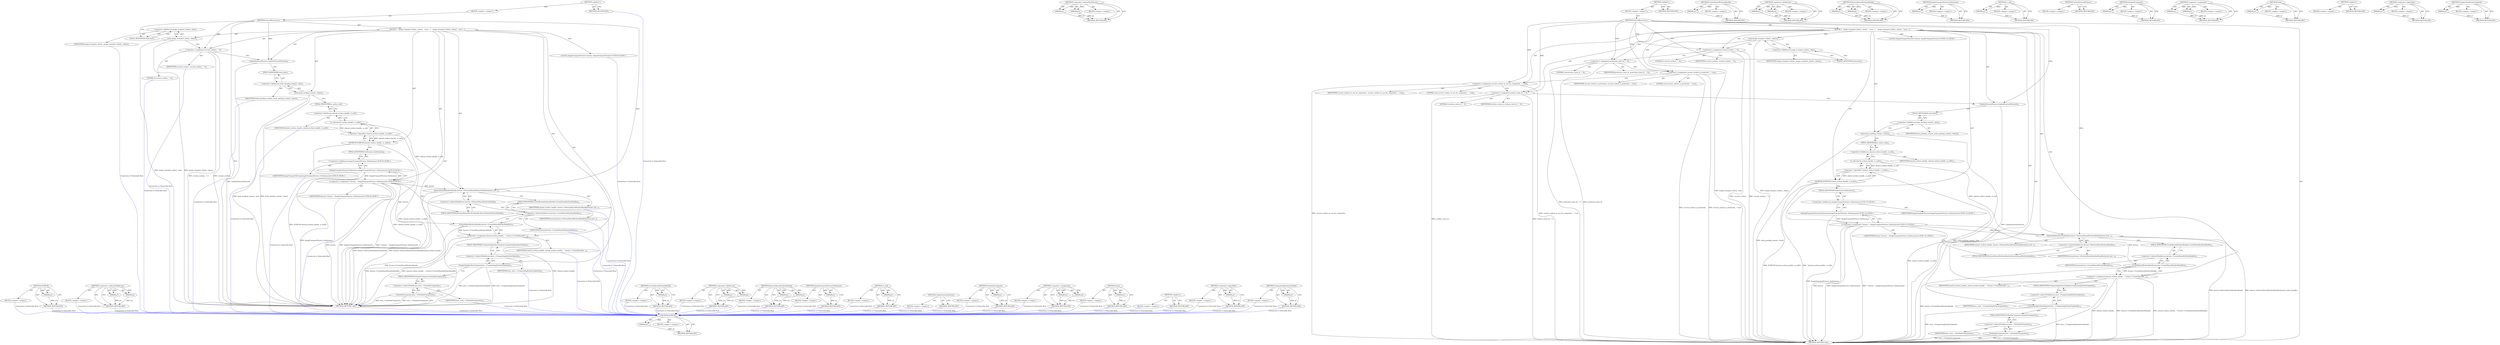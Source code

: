 digraph "CompositingSurfaceUpdated" {
vulnerable_104 [label=<(METHOD,DCHECK)>];
vulnerable_105 [label=<(PARAM,p1)>];
vulnerable_106 [label=<(BLOCK,&lt;empty&gt;,&lt;empty&gt;)>];
vulnerable_107 [label=<(METHOD_RETURN,ANY)>];
vulnerable_125 [label=<(METHOD,&lt;operator&gt;.indirectFieldAccess)>];
vulnerable_126 [label=<(PARAM,p1)>];
vulnerable_127 [label=<(PARAM,p2)>];
vulnerable_128 [label=<(BLOCK,&lt;empty&gt;,&lt;empty&gt;)>];
vulnerable_129 [label=<(METHOD_RETURN,ANY)>];
vulnerable_6 [label=<(METHOD,&lt;global&gt;)<SUB>1</SUB>>];
vulnerable_7 [label=<(BLOCK,&lt;empty&gt;,&lt;empty&gt;)<SUB>1</SUB>>];
vulnerable_8 [label=<(METHOD,OnLostResources)<SUB>1</SUB>>];
vulnerable_9 [label=<(BLOCK,{
   image_transport_clients_.clear();
   curre...,{
   image_transport_clients_.clear();
   curre...)<SUB>1</SUB>>];
vulnerable_10 [label=<(clear,image_transport_clients_.clear())<SUB>2</SUB>>];
vulnerable_11 [label=<(&lt;operator&gt;.fieldAccess,image_transport_clients_.clear)<SUB>2</SUB>>];
vulnerable_12 [label=<(IDENTIFIER,image_transport_clients_,image_transport_clients_.clear())<SUB>2</SUB>>];
vulnerable_13 [label=<(FIELD_IDENTIFIER,clear,clear)<SUB>2</SUB>>];
vulnerable_14 [label=<(&lt;operator&gt;.assignment,current_surface_ = 0)<SUB>3</SUB>>];
vulnerable_15 [label=<(IDENTIFIER,current_surface_,current_surface_ = 0)<SUB>3</SUB>>];
vulnerable_16 [label=<(LITERAL,0,current_surface_ = 0)<SUB>3</SUB>>];
vulnerable_17 [label=<(&lt;operator&gt;.assignment,protection_state_id_ = 0)<SUB>4</SUB>>];
vulnerable_18 [label=<(IDENTIFIER,protection_state_id_,protection_state_id_ = 0)<SUB>4</SUB>>];
vulnerable_19 [label=<(LITERAL,0,protection_state_id_ = 0)<SUB>4</SUB>>];
vulnerable_20 [label=<(&lt;operator&gt;.assignment,current_surface_is_protected_ = true)<SUB>5</SUB>>];
vulnerable_21 [label=<(IDENTIFIER,current_surface_is_protected_,current_surface_is_protected_ = true)<SUB>5</SUB>>];
vulnerable_22 [label=<(LITERAL,true,current_surface_is_protected_ = true)<SUB>5</SUB>>];
vulnerable_23 [label=<(&lt;operator&gt;.assignment,current_surface_in_use_by_compositor_ = true)<SUB>6</SUB>>];
vulnerable_24 [label=<(IDENTIFIER,current_surface_in_use_by_compositor_,current_surface_in_use_by_compositor_ = true)<SUB>6</SUB>>];
vulnerable_25 [label=<(LITERAL,true,current_surface_in_use_by_compositor_ = true)<SUB>6</SUB>>];
vulnerable_26 [label=<(&lt;operator&gt;.assignment,surface_route_id_ = 0)<SUB>7</SUB>>];
vulnerable_27 [label=<(IDENTIFIER,surface_route_id_,surface_route_id_ = 0)<SUB>7</SUB>>];
vulnerable_28 [label=<(LITERAL,0,surface_route_id_ = 0)<SUB>7</SUB>>];
vulnerable_29 [label=<(UpdateExternalTexture,UpdateExternalTexture())<SUB>8</SUB>>];
vulnerable_30 [label=<(clear,locks_pending_commit_.clear())<SUB>9</SUB>>];
vulnerable_31 [label=<(&lt;operator&gt;.fieldAccess,locks_pending_commit_.clear)<SUB>9</SUB>>];
vulnerable_32 [label=<(IDENTIFIER,locks_pending_commit_,locks_pending_commit_.clear())<SUB>9</SUB>>];
vulnerable_33 [label=<(FIELD_IDENTIFIER,clear,clear)<SUB>9</SUB>>];
vulnerable_34 [label=<(DCHECK,DCHECK(!shared_surface_handle_.is_null()))<SUB>11</SUB>>];
vulnerable_35 [label=<(&lt;operator&gt;.logicalNot,!shared_surface_handle_.is_null())<SUB>11</SUB>>];
vulnerable_36 [label=<(is_null,shared_surface_handle_.is_null())<SUB>11</SUB>>];
vulnerable_37 [label=<(&lt;operator&gt;.fieldAccess,shared_surface_handle_.is_null)<SUB>11</SUB>>];
vulnerable_38 [label=<(IDENTIFIER,shared_surface_handle_,shared_surface_handle_.is_null())<SUB>11</SUB>>];
vulnerable_39 [label=<(FIELD_IDENTIFIER,is_null,is_null)<SUB>11</SUB>>];
vulnerable_40 [label="<(LOCAL,ImageTransportFactory* factory: ImageTransportFactory*)<SUB>12</SUB>>"];
vulnerable_41 [label="<(&lt;operator&gt;.assignment,* factory = ImageTransportFactory::GetInstance())<SUB>12</SUB>>"];
vulnerable_42 [label="<(IDENTIFIER,factory,* factory = ImageTransportFactory::GetInstance())<SUB>12</SUB>>"];
vulnerable_43 [label="<(ImageTransportFactory.GetInstance,ImageTransportFactory::GetInstance())<SUB>12</SUB>>"];
vulnerable_44 [label="<(&lt;operator&gt;.fieldAccess,ImageTransportFactory::GetInstance)<SUB>12</SUB>>"];
vulnerable_45 [label="<(IDENTIFIER,ImageTransportFactory,ImageTransportFactory::GetInstance())<SUB>12</SUB>>"];
vulnerable_46 [label=<(FIELD_IDENTIFIER,GetInstance,GetInstance)<SUB>12</SUB>>];
vulnerable_47 [label=<(DestroySharedSurfaceHandle,factory-&gt;DestroySharedSurfaceHandle(shared_surf...)<SUB>13</SUB>>];
vulnerable_48 [label=<(&lt;operator&gt;.indirectFieldAccess,factory-&gt;DestroySharedSurfaceHandle)<SUB>13</SUB>>];
vulnerable_49 [label=<(IDENTIFIER,factory,factory-&gt;DestroySharedSurfaceHandle(shared_surf...)<SUB>13</SUB>>];
vulnerable_50 [label=<(FIELD_IDENTIFIER,DestroySharedSurfaceHandle,DestroySharedSurfaceHandle)<SUB>13</SUB>>];
vulnerable_51 [label=<(IDENTIFIER,shared_surface_handle_,factory-&gt;DestroySharedSurfaceHandle(shared_surf...)<SUB>13</SUB>>];
vulnerable_52 [label=<(&lt;operator&gt;.assignment,shared_surface_handle_ = factory-&gt;CreateSharedS...)<SUB>14</SUB>>];
vulnerable_53 [label=<(IDENTIFIER,shared_surface_handle_,shared_surface_handle_ = factory-&gt;CreateSharedS...)<SUB>14</SUB>>];
vulnerable_54 [label=<(CreateSharedSurfaceHandle,factory-&gt;CreateSharedSurfaceHandle())<SUB>14</SUB>>];
vulnerable_55 [label=<(&lt;operator&gt;.indirectFieldAccess,factory-&gt;CreateSharedSurfaceHandle)<SUB>14</SUB>>];
vulnerable_56 [label=<(IDENTIFIER,factory,factory-&gt;CreateSharedSurfaceHandle())<SUB>14</SUB>>];
vulnerable_57 [label=<(FIELD_IDENTIFIER,CreateSharedSurfaceHandle,CreateSharedSurfaceHandle)<SUB>14</SUB>>];
vulnerable_58 [label=<(CompositingSurfaceUpdated,host_-&gt;CompositingSurfaceUpdated())<SUB>15</SUB>>];
vulnerable_59 [label=<(&lt;operator&gt;.indirectFieldAccess,host_-&gt;CompositingSurfaceUpdated)<SUB>15</SUB>>];
vulnerable_60 [label=<(IDENTIFIER,host_,host_-&gt;CompositingSurfaceUpdated())<SUB>15</SUB>>];
vulnerable_61 [label=<(FIELD_IDENTIFIER,CompositingSurfaceUpdated,CompositingSurfaceUpdated)<SUB>15</SUB>>];
vulnerable_62 [label=<(ScheduleComposite,host_-&gt;ScheduleComposite())<SUB>16</SUB>>];
vulnerable_63 [label=<(&lt;operator&gt;.indirectFieldAccess,host_-&gt;ScheduleComposite)<SUB>16</SUB>>];
vulnerable_64 [label=<(IDENTIFIER,host_,host_-&gt;ScheduleComposite())<SUB>16</SUB>>];
vulnerable_65 [label=<(FIELD_IDENTIFIER,ScheduleComposite,ScheduleComposite)<SUB>16</SUB>>];
vulnerable_66 [label=<(METHOD_RETURN,void)<SUB>1</SUB>>];
vulnerable_68 [label=<(METHOD_RETURN,ANY)<SUB>1</SUB>>];
vulnerable_130 [label=<(METHOD,CreateSharedSurfaceHandle)>];
vulnerable_131 [label=<(PARAM,p1)>];
vulnerable_132 [label=<(BLOCK,&lt;empty&gt;,&lt;empty&gt;)>];
vulnerable_133 [label=<(METHOD_RETURN,ANY)>];
vulnerable_91 [label=<(METHOD,&lt;operator&gt;.fieldAccess)>];
vulnerable_92 [label=<(PARAM,p1)>];
vulnerable_93 [label=<(PARAM,p2)>];
vulnerable_94 [label=<(BLOCK,&lt;empty&gt;,&lt;empty&gt;)>];
vulnerable_95 [label=<(METHOD_RETURN,ANY)>];
vulnerable_120 [label=<(METHOD,DestroySharedSurfaceHandle)>];
vulnerable_121 [label=<(PARAM,p1)>];
vulnerable_122 [label=<(PARAM,p2)>];
vulnerable_123 [label=<(BLOCK,&lt;empty&gt;,&lt;empty&gt;)>];
vulnerable_124 [label=<(METHOD_RETURN,ANY)>];
vulnerable_116 [label=<(METHOD,ImageTransportFactory.GetInstance)>];
vulnerable_117 [label=<(PARAM,p1)>];
vulnerable_118 [label=<(BLOCK,&lt;empty&gt;,&lt;empty&gt;)>];
vulnerable_119 [label=<(METHOD_RETURN,ANY)>];
vulnerable_112 [label=<(METHOD,is_null)>];
vulnerable_113 [label=<(PARAM,p1)>];
vulnerable_114 [label=<(BLOCK,&lt;empty&gt;,&lt;empty&gt;)>];
vulnerable_115 [label=<(METHOD_RETURN,ANY)>];
vulnerable_101 [label=<(METHOD,UpdateExternalTexture)>];
vulnerable_102 [label=<(BLOCK,&lt;empty&gt;,&lt;empty&gt;)>];
vulnerable_103 [label=<(METHOD_RETURN,ANY)>];
vulnerable_138 [label=<(METHOD,ScheduleComposite)>];
vulnerable_139 [label=<(PARAM,p1)>];
vulnerable_140 [label=<(BLOCK,&lt;empty&gt;,&lt;empty&gt;)>];
vulnerable_141 [label=<(METHOD_RETURN,ANY)>];
vulnerable_96 [label=<(METHOD,&lt;operator&gt;.assignment)>];
vulnerable_97 [label=<(PARAM,p1)>];
vulnerable_98 [label=<(PARAM,p2)>];
vulnerable_99 [label=<(BLOCK,&lt;empty&gt;,&lt;empty&gt;)>];
vulnerable_100 [label=<(METHOD_RETURN,ANY)>];
vulnerable_87 [label=<(METHOD,clear)>];
vulnerable_88 [label=<(PARAM,p1)>];
vulnerable_89 [label=<(BLOCK,&lt;empty&gt;,&lt;empty&gt;)>];
vulnerable_90 [label=<(METHOD_RETURN,ANY)>];
vulnerable_81 [label=<(METHOD,&lt;global&gt;)<SUB>1</SUB>>];
vulnerable_82 [label=<(BLOCK,&lt;empty&gt;,&lt;empty&gt;)>];
vulnerable_83 [label=<(METHOD_RETURN,ANY)>];
vulnerable_108 [label=<(METHOD,&lt;operator&gt;.logicalNot)>];
vulnerable_109 [label=<(PARAM,p1)>];
vulnerable_110 [label=<(BLOCK,&lt;empty&gt;,&lt;empty&gt;)>];
vulnerable_111 [label=<(METHOD_RETURN,ANY)>];
vulnerable_134 [label=<(METHOD,CompositingSurfaceUpdated)>];
vulnerable_135 [label=<(PARAM,p1)>];
vulnerable_136 [label=<(BLOCK,&lt;empty&gt;,&lt;empty&gt;)>];
vulnerable_137 [label=<(METHOD_RETURN,ANY)>];
fixed_90 [label=<(METHOD,DCHECK)>];
fixed_91 [label=<(PARAM,p1)>];
fixed_92 [label=<(BLOCK,&lt;empty&gt;,&lt;empty&gt;)>];
fixed_93 [label=<(METHOD_RETURN,ANY)>];
fixed_111 [label=<(METHOD,&lt;operator&gt;.indirectFieldAccess)>];
fixed_112 [label=<(PARAM,p1)>];
fixed_113 [label=<(PARAM,p2)>];
fixed_114 [label=<(BLOCK,&lt;empty&gt;,&lt;empty&gt;)>];
fixed_115 [label=<(METHOD_RETURN,ANY)>];
fixed_6 [label=<(METHOD,&lt;global&gt;)<SUB>1</SUB>>];
fixed_7 [label=<(BLOCK,&lt;empty&gt;,&lt;empty&gt;)<SUB>1</SUB>>];
fixed_8 [label=<(METHOD,OnLostResources)<SUB>1</SUB>>];
fixed_9 [label=<(BLOCK,{
   image_transport_clients_.clear();
   curre...,{
   image_transport_clients_.clear();
   curre...)<SUB>1</SUB>>];
fixed_10 [label=<(clear,image_transport_clients_.clear())<SUB>2</SUB>>];
fixed_11 [label=<(&lt;operator&gt;.fieldAccess,image_transport_clients_.clear)<SUB>2</SUB>>];
fixed_12 [label=<(IDENTIFIER,image_transport_clients_,image_transport_clients_.clear())<SUB>2</SUB>>];
fixed_13 [label=<(FIELD_IDENTIFIER,clear,clear)<SUB>2</SUB>>];
fixed_14 [label=<(&lt;operator&gt;.assignment,current_surface_ = 0)<SUB>3</SUB>>];
fixed_15 [label=<(IDENTIFIER,current_surface_,current_surface_ = 0)<SUB>3</SUB>>];
fixed_16 [label=<(LITERAL,0,current_surface_ = 0)<SUB>3</SUB>>];
fixed_17 [label=<(UpdateExternalTexture,UpdateExternalTexture())<SUB>4</SUB>>];
fixed_18 [label=<(clear,locks_pending_commit_.clear())<SUB>5</SUB>>];
fixed_19 [label=<(&lt;operator&gt;.fieldAccess,locks_pending_commit_.clear)<SUB>5</SUB>>];
fixed_20 [label=<(IDENTIFIER,locks_pending_commit_,locks_pending_commit_.clear())<SUB>5</SUB>>];
fixed_21 [label=<(FIELD_IDENTIFIER,clear,clear)<SUB>5</SUB>>];
fixed_22 [label=<(DCHECK,DCHECK(!shared_surface_handle_.is_null()))<SUB>7</SUB>>];
fixed_23 [label=<(&lt;operator&gt;.logicalNot,!shared_surface_handle_.is_null())<SUB>7</SUB>>];
fixed_24 [label=<(is_null,shared_surface_handle_.is_null())<SUB>7</SUB>>];
fixed_25 [label=<(&lt;operator&gt;.fieldAccess,shared_surface_handle_.is_null)<SUB>7</SUB>>];
fixed_26 [label=<(IDENTIFIER,shared_surface_handle_,shared_surface_handle_.is_null())<SUB>7</SUB>>];
fixed_27 [label=<(FIELD_IDENTIFIER,is_null,is_null)<SUB>7</SUB>>];
fixed_28 [label="<(LOCAL,ImageTransportFactory* factory: ImageTransportFactory*)<SUB>8</SUB>>"];
fixed_29 [label="<(&lt;operator&gt;.assignment,* factory = ImageTransportFactory::GetInstance())<SUB>8</SUB>>"];
fixed_30 [label="<(IDENTIFIER,factory,* factory = ImageTransportFactory::GetInstance())<SUB>8</SUB>>"];
fixed_31 [label="<(ImageTransportFactory.GetInstance,ImageTransportFactory::GetInstance())<SUB>8</SUB>>"];
fixed_32 [label="<(&lt;operator&gt;.fieldAccess,ImageTransportFactory::GetInstance)<SUB>8</SUB>>"];
fixed_33 [label="<(IDENTIFIER,ImageTransportFactory,ImageTransportFactory::GetInstance())<SUB>8</SUB>>"];
fixed_34 [label=<(FIELD_IDENTIFIER,GetInstance,GetInstance)<SUB>8</SUB>>];
fixed_35 [label=<(DestroySharedSurfaceHandle,factory-&gt;DestroySharedSurfaceHandle(shared_surf...)<SUB>9</SUB>>];
fixed_36 [label=<(&lt;operator&gt;.indirectFieldAccess,factory-&gt;DestroySharedSurfaceHandle)<SUB>9</SUB>>];
fixed_37 [label=<(IDENTIFIER,factory,factory-&gt;DestroySharedSurfaceHandle(shared_surf...)<SUB>9</SUB>>];
fixed_38 [label=<(FIELD_IDENTIFIER,DestroySharedSurfaceHandle,DestroySharedSurfaceHandle)<SUB>9</SUB>>];
fixed_39 [label=<(IDENTIFIER,shared_surface_handle_,factory-&gt;DestroySharedSurfaceHandle(shared_surf...)<SUB>9</SUB>>];
fixed_40 [label=<(&lt;operator&gt;.assignment,shared_surface_handle_ = factory-&gt;CreateSharedS...)<SUB>10</SUB>>];
fixed_41 [label=<(IDENTIFIER,shared_surface_handle_,shared_surface_handle_ = factory-&gt;CreateSharedS...)<SUB>10</SUB>>];
fixed_42 [label=<(CreateSharedSurfaceHandle,factory-&gt;CreateSharedSurfaceHandle())<SUB>10</SUB>>];
fixed_43 [label=<(&lt;operator&gt;.indirectFieldAccess,factory-&gt;CreateSharedSurfaceHandle)<SUB>10</SUB>>];
fixed_44 [label=<(IDENTIFIER,factory,factory-&gt;CreateSharedSurfaceHandle())<SUB>10</SUB>>];
fixed_45 [label=<(FIELD_IDENTIFIER,CreateSharedSurfaceHandle,CreateSharedSurfaceHandle)<SUB>10</SUB>>];
fixed_46 [label=<(CompositingSurfaceUpdated,host_-&gt;CompositingSurfaceUpdated())<SUB>11</SUB>>];
fixed_47 [label=<(&lt;operator&gt;.indirectFieldAccess,host_-&gt;CompositingSurfaceUpdated)<SUB>11</SUB>>];
fixed_48 [label=<(IDENTIFIER,host_,host_-&gt;CompositingSurfaceUpdated())<SUB>11</SUB>>];
fixed_49 [label=<(FIELD_IDENTIFIER,CompositingSurfaceUpdated,CompositingSurfaceUpdated)<SUB>11</SUB>>];
fixed_50 [label=<(ScheduleComposite,host_-&gt;ScheduleComposite())<SUB>12</SUB>>];
fixed_51 [label=<(&lt;operator&gt;.indirectFieldAccess,host_-&gt;ScheduleComposite)<SUB>12</SUB>>];
fixed_52 [label=<(IDENTIFIER,host_,host_-&gt;ScheduleComposite())<SUB>12</SUB>>];
fixed_53 [label=<(FIELD_IDENTIFIER,ScheduleComposite,ScheduleComposite)<SUB>12</SUB>>];
fixed_54 [label=<(METHOD_RETURN,void)<SUB>1</SUB>>];
fixed_56 [label=<(METHOD_RETURN,ANY)<SUB>1</SUB>>];
fixed_116 [label=<(METHOD,CreateSharedSurfaceHandle)>];
fixed_117 [label=<(PARAM,p1)>];
fixed_118 [label=<(BLOCK,&lt;empty&gt;,&lt;empty&gt;)>];
fixed_119 [label=<(METHOD_RETURN,ANY)>];
fixed_77 [label=<(METHOD,&lt;operator&gt;.fieldAccess)>];
fixed_78 [label=<(PARAM,p1)>];
fixed_79 [label=<(PARAM,p2)>];
fixed_80 [label=<(BLOCK,&lt;empty&gt;,&lt;empty&gt;)>];
fixed_81 [label=<(METHOD_RETURN,ANY)>];
fixed_106 [label=<(METHOD,DestroySharedSurfaceHandle)>];
fixed_107 [label=<(PARAM,p1)>];
fixed_108 [label=<(PARAM,p2)>];
fixed_109 [label=<(BLOCK,&lt;empty&gt;,&lt;empty&gt;)>];
fixed_110 [label=<(METHOD_RETURN,ANY)>];
fixed_102 [label=<(METHOD,ImageTransportFactory.GetInstance)>];
fixed_103 [label=<(PARAM,p1)>];
fixed_104 [label=<(BLOCK,&lt;empty&gt;,&lt;empty&gt;)>];
fixed_105 [label=<(METHOD_RETURN,ANY)>];
fixed_98 [label=<(METHOD,is_null)>];
fixed_99 [label=<(PARAM,p1)>];
fixed_100 [label=<(BLOCK,&lt;empty&gt;,&lt;empty&gt;)>];
fixed_101 [label=<(METHOD_RETURN,ANY)>];
fixed_87 [label=<(METHOD,UpdateExternalTexture)>];
fixed_88 [label=<(BLOCK,&lt;empty&gt;,&lt;empty&gt;)>];
fixed_89 [label=<(METHOD_RETURN,ANY)>];
fixed_124 [label=<(METHOD,ScheduleComposite)>];
fixed_125 [label=<(PARAM,p1)>];
fixed_126 [label=<(BLOCK,&lt;empty&gt;,&lt;empty&gt;)>];
fixed_127 [label=<(METHOD_RETURN,ANY)>];
fixed_82 [label=<(METHOD,&lt;operator&gt;.assignment)>];
fixed_83 [label=<(PARAM,p1)>];
fixed_84 [label=<(PARAM,p2)>];
fixed_85 [label=<(BLOCK,&lt;empty&gt;,&lt;empty&gt;)>];
fixed_86 [label=<(METHOD_RETURN,ANY)>];
fixed_73 [label=<(METHOD,clear)>];
fixed_74 [label=<(PARAM,p1)>];
fixed_75 [label=<(BLOCK,&lt;empty&gt;,&lt;empty&gt;)>];
fixed_76 [label=<(METHOD_RETURN,ANY)>];
fixed_67 [label=<(METHOD,&lt;global&gt;)<SUB>1</SUB>>];
fixed_68 [label=<(BLOCK,&lt;empty&gt;,&lt;empty&gt;)>];
fixed_69 [label=<(METHOD_RETURN,ANY)>];
fixed_94 [label=<(METHOD,&lt;operator&gt;.logicalNot)>];
fixed_95 [label=<(PARAM,p1)>];
fixed_96 [label=<(BLOCK,&lt;empty&gt;,&lt;empty&gt;)>];
fixed_97 [label=<(METHOD_RETURN,ANY)>];
fixed_120 [label=<(METHOD,CompositingSurfaceUpdated)>];
fixed_121 [label=<(PARAM,p1)>];
fixed_122 [label=<(BLOCK,&lt;empty&gt;,&lt;empty&gt;)>];
fixed_123 [label=<(METHOD_RETURN,ANY)>];
vulnerable_104 -> vulnerable_105  [key=0, label="AST: "];
vulnerable_104 -> vulnerable_105  [key=1, label="DDG: "];
vulnerable_104 -> vulnerable_106  [key=0, label="AST: "];
vulnerable_104 -> vulnerable_107  [key=0, label="AST: "];
vulnerable_104 -> vulnerable_107  [key=1, label="CFG: "];
vulnerable_105 -> vulnerable_107  [key=0, label="DDG: p1"];
vulnerable_125 -> vulnerable_126  [key=0, label="AST: "];
vulnerable_125 -> vulnerable_126  [key=1, label="DDG: "];
vulnerable_125 -> vulnerable_128  [key=0, label="AST: "];
vulnerable_125 -> vulnerable_127  [key=0, label="AST: "];
vulnerable_125 -> vulnerable_127  [key=1, label="DDG: "];
vulnerable_125 -> vulnerable_129  [key=0, label="AST: "];
vulnerable_125 -> vulnerable_129  [key=1, label="CFG: "];
vulnerable_126 -> vulnerable_129  [key=0, label="DDG: p1"];
vulnerable_127 -> vulnerable_129  [key=0, label="DDG: p2"];
vulnerable_6 -> vulnerable_7  [key=0, label="AST: "];
vulnerable_6 -> vulnerable_68  [key=0, label="AST: "];
vulnerable_6 -> vulnerable_68  [key=1, label="CFG: "];
vulnerable_7 -> vulnerable_8  [key=0, label="AST: "];
vulnerable_8 -> vulnerable_9  [key=0, label="AST: "];
vulnerable_8 -> vulnerable_66  [key=0, label="AST: "];
vulnerable_8 -> vulnerable_13  [key=0, label="CFG: "];
vulnerable_8 -> vulnerable_14  [key=0, label="DDG: "];
vulnerable_8 -> vulnerable_17  [key=0, label="DDG: "];
vulnerable_8 -> vulnerable_20  [key=0, label="DDG: "];
vulnerable_8 -> vulnerable_23  [key=0, label="DDG: "];
vulnerable_8 -> vulnerable_26  [key=0, label="DDG: "];
vulnerable_8 -> vulnerable_29  [key=0, label="DDG: "];
vulnerable_8 -> vulnerable_47  [key=0, label="DDG: "];
vulnerable_9 -> vulnerable_10  [key=0, label="AST: "];
vulnerable_9 -> vulnerable_14  [key=0, label="AST: "];
vulnerable_9 -> vulnerable_17  [key=0, label="AST: "];
vulnerable_9 -> vulnerable_20  [key=0, label="AST: "];
vulnerable_9 -> vulnerable_23  [key=0, label="AST: "];
vulnerable_9 -> vulnerable_26  [key=0, label="AST: "];
vulnerable_9 -> vulnerable_29  [key=0, label="AST: "];
vulnerable_9 -> vulnerable_30  [key=0, label="AST: "];
vulnerable_9 -> vulnerable_34  [key=0, label="AST: "];
vulnerable_9 -> vulnerable_40  [key=0, label="AST: "];
vulnerable_9 -> vulnerable_41  [key=0, label="AST: "];
vulnerable_9 -> vulnerable_47  [key=0, label="AST: "];
vulnerable_9 -> vulnerable_52  [key=0, label="AST: "];
vulnerable_9 -> vulnerable_58  [key=0, label="AST: "];
vulnerable_9 -> vulnerable_62  [key=0, label="AST: "];
vulnerable_10 -> vulnerable_11  [key=0, label="AST: "];
vulnerable_10 -> vulnerable_14  [key=0, label="CFG: "];
vulnerable_10 -> vulnerable_66  [key=0, label="DDG: image_transport_clients_.clear"];
vulnerable_10 -> vulnerable_66  [key=1, label="DDG: image_transport_clients_.clear()"];
vulnerable_11 -> vulnerable_12  [key=0, label="AST: "];
vulnerable_11 -> vulnerable_13  [key=0, label="AST: "];
vulnerable_11 -> vulnerable_10  [key=0, label="CFG: "];
vulnerable_13 -> vulnerable_11  [key=0, label="CFG: "];
vulnerable_14 -> vulnerable_15  [key=0, label="AST: "];
vulnerable_14 -> vulnerable_16  [key=0, label="AST: "];
vulnerable_14 -> vulnerable_17  [key=0, label="CFG: "];
vulnerable_14 -> vulnerable_66  [key=0, label="DDG: current_surface_ = 0"];
vulnerable_14 -> vulnerable_66  [key=1, label="DDG: current_surface_"];
vulnerable_17 -> vulnerable_18  [key=0, label="AST: "];
vulnerable_17 -> vulnerable_19  [key=0, label="AST: "];
vulnerable_17 -> vulnerable_20  [key=0, label="CFG: "];
vulnerable_17 -> vulnerable_66  [key=0, label="DDG: protection_state_id_ = 0"];
vulnerable_17 -> vulnerable_66  [key=1, label="DDG: protection_state_id_"];
vulnerable_20 -> vulnerable_21  [key=0, label="AST: "];
vulnerable_20 -> vulnerable_22  [key=0, label="AST: "];
vulnerable_20 -> vulnerable_23  [key=0, label="CFG: "];
vulnerable_20 -> vulnerable_66  [key=0, label="DDG: current_surface_is_protected_ = true"];
vulnerable_20 -> vulnerable_66  [key=1, label="DDG: current_surface_is_protected_"];
vulnerable_23 -> vulnerable_24  [key=0, label="AST: "];
vulnerable_23 -> vulnerable_25  [key=0, label="AST: "];
vulnerable_23 -> vulnerable_26  [key=0, label="CFG: "];
vulnerable_23 -> vulnerable_66  [key=0, label="DDG: current_surface_in_use_by_compositor_ = true"];
vulnerable_23 -> vulnerable_66  [key=1, label="DDG: current_surface_in_use_by_compositor_"];
vulnerable_26 -> vulnerable_27  [key=0, label="AST: "];
vulnerable_26 -> vulnerable_28  [key=0, label="AST: "];
vulnerable_26 -> vulnerable_29  [key=0, label="CFG: "];
vulnerable_26 -> vulnerable_66  [key=0, label="DDG: surface_route_id_ = 0"];
vulnerable_26 -> vulnerable_66  [key=1, label="DDG: surface_route_id_"];
vulnerable_29 -> vulnerable_33  [key=0, label="CFG: "];
vulnerable_29 -> vulnerable_66  [key=0, label="DDG: UpdateExternalTexture()"];
vulnerable_30 -> vulnerable_31  [key=0, label="AST: "];
vulnerable_30 -> vulnerable_39  [key=0, label="CFG: "];
vulnerable_30 -> vulnerable_66  [key=0, label="DDG: locks_pending_commit_.clear"];
vulnerable_30 -> vulnerable_66  [key=1, label="DDG: locks_pending_commit_.clear()"];
vulnerable_31 -> vulnerable_32  [key=0, label="AST: "];
vulnerable_31 -> vulnerable_33  [key=0, label="AST: "];
vulnerable_31 -> vulnerable_30  [key=0, label="CFG: "];
vulnerable_33 -> vulnerable_31  [key=0, label="CFG: "];
vulnerable_34 -> vulnerable_35  [key=0, label="AST: "];
vulnerable_34 -> vulnerable_46  [key=0, label="CFG: "];
vulnerable_34 -> vulnerable_66  [key=0, label="DDG: !shared_surface_handle_.is_null()"];
vulnerable_34 -> vulnerable_66  [key=1, label="DDG: DCHECK(!shared_surface_handle_.is_null())"];
vulnerable_35 -> vulnerable_36  [key=0, label="AST: "];
vulnerable_35 -> vulnerable_34  [key=0, label="CFG: "];
vulnerable_35 -> vulnerable_34  [key=1, label="DDG: shared_surface_handle_.is_null()"];
vulnerable_35 -> vulnerable_66  [key=0, label="DDG: shared_surface_handle_.is_null()"];
vulnerable_36 -> vulnerable_37  [key=0, label="AST: "];
vulnerable_36 -> vulnerable_35  [key=0, label="CFG: "];
vulnerable_36 -> vulnerable_35  [key=1, label="DDG: shared_surface_handle_.is_null"];
vulnerable_36 -> vulnerable_47  [key=0, label="DDG: shared_surface_handle_.is_null"];
vulnerable_37 -> vulnerable_38  [key=0, label="AST: "];
vulnerable_37 -> vulnerable_39  [key=0, label="AST: "];
vulnerable_37 -> vulnerable_36  [key=0, label="CFG: "];
vulnerable_39 -> vulnerable_37  [key=0, label="CFG: "];
vulnerable_41 -> vulnerable_42  [key=0, label="AST: "];
vulnerable_41 -> vulnerable_43  [key=0, label="AST: "];
vulnerable_41 -> vulnerable_50  [key=0, label="CFG: "];
vulnerable_41 -> vulnerable_66  [key=0, label="DDG: factory"];
vulnerable_41 -> vulnerable_66  [key=1, label="DDG: ImageTransportFactory::GetInstance()"];
vulnerable_41 -> vulnerable_66  [key=2, label="DDG: * factory = ImageTransportFactory::GetInstance()"];
vulnerable_41 -> vulnerable_47  [key=0, label="DDG: factory"];
vulnerable_41 -> vulnerable_54  [key=0, label="DDG: factory"];
vulnerable_43 -> vulnerable_44  [key=0, label="AST: "];
vulnerable_43 -> vulnerable_41  [key=0, label="CFG: "];
vulnerable_43 -> vulnerable_41  [key=1, label="DDG: ImageTransportFactory::GetInstance"];
vulnerable_43 -> vulnerable_66  [key=0, label="DDG: ImageTransportFactory::GetInstance"];
vulnerable_44 -> vulnerable_45  [key=0, label="AST: "];
vulnerable_44 -> vulnerable_46  [key=0, label="AST: "];
vulnerable_44 -> vulnerable_43  [key=0, label="CFG: "];
vulnerable_46 -> vulnerable_44  [key=0, label="CFG: "];
vulnerable_47 -> vulnerable_48  [key=0, label="AST: "];
vulnerable_47 -> vulnerable_51  [key=0, label="AST: "];
vulnerable_47 -> vulnerable_57  [key=0, label="CFG: "];
vulnerable_47 -> vulnerable_66  [key=0, label="DDG: factory-&gt;DestroySharedSurfaceHandle"];
vulnerable_47 -> vulnerable_66  [key=1, label="DDG: factory-&gt;DestroySharedSurfaceHandle(shared_surface_handle_)"];
vulnerable_48 -> vulnerable_49  [key=0, label="AST: "];
vulnerable_48 -> vulnerable_50  [key=0, label="AST: "];
vulnerable_48 -> vulnerable_47  [key=0, label="CFG: "];
vulnerable_50 -> vulnerable_48  [key=0, label="CFG: "];
vulnerable_52 -> vulnerable_53  [key=0, label="AST: "];
vulnerable_52 -> vulnerable_54  [key=0, label="AST: "];
vulnerable_52 -> vulnerable_61  [key=0, label="CFG: "];
vulnerable_52 -> vulnerable_66  [key=0, label="DDG: shared_surface_handle_"];
vulnerable_52 -> vulnerable_66  [key=1, label="DDG: factory-&gt;CreateSharedSurfaceHandle()"];
vulnerable_52 -> vulnerable_66  [key=2, label="DDG: shared_surface_handle_ = factory-&gt;CreateSharedSurfaceHandle()"];
vulnerable_54 -> vulnerable_55  [key=0, label="AST: "];
vulnerable_54 -> vulnerable_52  [key=0, label="CFG: "];
vulnerable_54 -> vulnerable_52  [key=1, label="DDG: factory-&gt;CreateSharedSurfaceHandle"];
vulnerable_54 -> vulnerable_66  [key=0, label="DDG: factory-&gt;CreateSharedSurfaceHandle"];
vulnerable_55 -> vulnerable_56  [key=0, label="AST: "];
vulnerable_55 -> vulnerable_57  [key=0, label="AST: "];
vulnerable_55 -> vulnerable_54  [key=0, label="CFG: "];
vulnerable_57 -> vulnerable_55  [key=0, label="CFG: "];
vulnerable_58 -> vulnerable_59  [key=0, label="AST: "];
vulnerable_58 -> vulnerable_65  [key=0, label="CFG: "];
vulnerable_58 -> vulnerable_66  [key=0, label="DDG: host_-&gt;CompositingSurfaceUpdated"];
vulnerable_58 -> vulnerable_66  [key=1, label="DDG: host_-&gt;CompositingSurfaceUpdated()"];
vulnerable_59 -> vulnerable_60  [key=0, label="AST: "];
vulnerable_59 -> vulnerable_61  [key=0, label="AST: "];
vulnerable_59 -> vulnerable_58  [key=0, label="CFG: "];
vulnerable_61 -> vulnerable_59  [key=0, label="CFG: "];
vulnerable_62 -> vulnerable_63  [key=0, label="AST: "];
vulnerable_62 -> vulnerable_66  [key=0, label="CFG: "];
vulnerable_62 -> vulnerable_66  [key=1, label="DDG: host_-&gt;ScheduleComposite"];
vulnerable_62 -> vulnerable_66  [key=2, label="DDG: host_-&gt;ScheduleComposite()"];
vulnerable_63 -> vulnerable_64  [key=0, label="AST: "];
vulnerable_63 -> vulnerable_65  [key=0, label="AST: "];
vulnerable_63 -> vulnerable_62  [key=0, label="CFG: "];
vulnerable_65 -> vulnerable_63  [key=0, label="CFG: "];
vulnerable_130 -> vulnerable_131  [key=0, label="AST: "];
vulnerable_130 -> vulnerable_131  [key=1, label="DDG: "];
vulnerable_130 -> vulnerable_132  [key=0, label="AST: "];
vulnerable_130 -> vulnerable_133  [key=0, label="AST: "];
vulnerable_130 -> vulnerable_133  [key=1, label="CFG: "];
vulnerable_131 -> vulnerable_133  [key=0, label="DDG: p1"];
vulnerable_91 -> vulnerable_92  [key=0, label="AST: "];
vulnerable_91 -> vulnerable_92  [key=1, label="DDG: "];
vulnerable_91 -> vulnerable_94  [key=0, label="AST: "];
vulnerable_91 -> vulnerable_93  [key=0, label="AST: "];
vulnerable_91 -> vulnerable_93  [key=1, label="DDG: "];
vulnerable_91 -> vulnerable_95  [key=0, label="AST: "];
vulnerable_91 -> vulnerable_95  [key=1, label="CFG: "];
vulnerable_92 -> vulnerable_95  [key=0, label="DDG: p1"];
vulnerable_93 -> vulnerable_95  [key=0, label="DDG: p2"];
vulnerable_120 -> vulnerable_121  [key=0, label="AST: "];
vulnerable_120 -> vulnerable_121  [key=1, label="DDG: "];
vulnerable_120 -> vulnerable_123  [key=0, label="AST: "];
vulnerable_120 -> vulnerable_122  [key=0, label="AST: "];
vulnerable_120 -> vulnerable_122  [key=1, label="DDG: "];
vulnerable_120 -> vulnerable_124  [key=0, label="AST: "];
vulnerable_120 -> vulnerable_124  [key=1, label="CFG: "];
vulnerable_121 -> vulnerable_124  [key=0, label="DDG: p1"];
vulnerable_122 -> vulnerable_124  [key=0, label="DDG: p2"];
vulnerable_116 -> vulnerable_117  [key=0, label="AST: "];
vulnerable_116 -> vulnerable_117  [key=1, label="DDG: "];
vulnerable_116 -> vulnerable_118  [key=0, label="AST: "];
vulnerable_116 -> vulnerable_119  [key=0, label="AST: "];
vulnerable_116 -> vulnerable_119  [key=1, label="CFG: "];
vulnerable_117 -> vulnerable_119  [key=0, label="DDG: p1"];
vulnerable_112 -> vulnerable_113  [key=0, label="AST: "];
vulnerable_112 -> vulnerable_113  [key=1, label="DDG: "];
vulnerable_112 -> vulnerable_114  [key=0, label="AST: "];
vulnerable_112 -> vulnerable_115  [key=0, label="AST: "];
vulnerable_112 -> vulnerable_115  [key=1, label="CFG: "];
vulnerable_113 -> vulnerable_115  [key=0, label="DDG: p1"];
vulnerable_101 -> vulnerable_102  [key=0, label="AST: "];
vulnerable_101 -> vulnerable_103  [key=0, label="AST: "];
vulnerable_101 -> vulnerable_103  [key=1, label="CFG: "];
vulnerable_138 -> vulnerable_139  [key=0, label="AST: "];
vulnerable_138 -> vulnerable_139  [key=1, label="DDG: "];
vulnerable_138 -> vulnerable_140  [key=0, label="AST: "];
vulnerable_138 -> vulnerable_141  [key=0, label="AST: "];
vulnerable_138 -> vulnerable_141  [key=1, label="CFG: "];
vulnerable_139 -> vulnerable_141  [key=0, label="DDG: p1"];
vulnerable_96 -> vulnerable_97  [key=0, label="AST: "];
vulnerable_96 -> vulnerable_97  [key=1, label="DDG: "];
vulnerable_96 -> vulnerable_99  [key=0, label="AST: "];
vulnerable_96 -> vulnerable_98  [key=0, label="AST: "];
vulnerable_96 -> vulnerable_98  [key=1, label="DDG: "];
vulnerable_96 -> vulnerable_100  [key=0, label="AST: "];
vulnerable_96 -> vulnerable_100  [key=1, label="CFG: "];
vulnerable_97 -> vulnerable_100  [key=0, label="DDG: p1"];
vulnerable_98 -> vulnerable_100  [key=0, label="DDG: p2"];
vulnerable_87 -> vulnerable_88  [key=0, label="AST: "];
vulnerable_87 -> vulnerable_88  [key=1, label="DDG: "];
vulnerable_87 -> vulnerable_89  [key=0, label="AST: "];
vulnerable_87 -> vulnerable_90  [key=0, label="AST: "];
vulnerable_87 -> vulnerable_90  [key=1, label="CFG: "];
vulnerable_88 -> vulnerable_90  [key=0, label="DDG: p1"];
vulnerable_81 -> vulnerable_82  [key=0, label="AST: "];
vulnerable_81 -> vulnerable_83  [key=0, label="AST: "];
vulnerable_81 -> vulnerable_83  [key=1, label="CFG: "];
vulnerable_108 -> vulnerable_109  [key=0, label="AST: "];
vulnerable_108 -> vulnerable_109  [key=1, label="DDG: "];
vulnerable_108 -> vulnerable_110  [key=0, label="AST: "];
vulnerable_108 -> vulnerable_111  [key=0, label="AST: "];
vulnerable_108 -> vulnerable_111  [key=1, label="CFG: "];
vulnerable_109 -> vulnerable_111  [key=0, label="DDG: p1"];
vulnerable_134 -> vulnerable_135  [key=0, label="AST: "];
vulnerable_134 -> vulnerable_135  [key=1, label="DDG: "];
vulnerable_134 -> vulnerable_136  [key=0, label="AST: "];
vulnerable_134 -> vulnerable_137  [key=0, label="AST: "];
vulnerable_134 -> vulnerable_137  [key=1, label="CFG: "];
vulnerable_135 -> vulnerable_137  [key=0, label="DDG: p1"];
fixed_90 -> fixed_91  [key=0, label="AST: "];
fixed_90 -> fixed_91  [key=1, label="DDG: "];
fixed_90 -> fixed_92  [key=0, label="AST: "];
fixed_90 -> fixed_93  [key=0, label="AST: "];
fixed_90 -> fixed_93  [key=1, label="CFG: "];
fixed_91 -> fixed_93  [key=0, label="DDG: p1"];
fixed_92 -> vulnerable_104  [color=blue, key=0, label="Connection to Vulnerable Root", penwidth="2.0", style=dashed];
fixed_93 -> vulnerable_104  [color=blue, key=0, label="Connection to Vulnerable Root", penwidth="2.0", style=dashed];
fixed_111 -> fixed_112  [key=0, label="AST: "];
fixed_111 -> fixed_112  [key=1, label="DDG: "];
fixed_111 -> fixed_114  [key=0, label="AST: "];
fixed_111 -> fixed_113  [key=0, label="AST: "];
fixed_111 -> fixed_113  [key=1, label="DDG: "];
fixed_111 -> fixed_115  [key=0, label="AST: "];
fixed_111 -> fixed_115  [key=1, label="CFG: "];
fixed_112 -> fixed_115  [key=0, label="DDG: p1"];
fixed_113 -> fixed_115  [key=0, label="DDG: p2"];
fixed_114 -> vulnerable_104  [color=blue, key=0, label="Connection to Vulnerable Root", penwidth="2.0", style=dashed];
fixed_115 -> vulnerable_104  [color=blue, key=0, label="Connection to Vulnerable Root", penwidth="2.0", style=dashed];
fixed_6 -> fixed_7  [key=0, label="AST: "];
fixed_6 -> fixed_56  [key=0, label="AST: "];
fixed_6 -> fixed_56  [key=1, label="CFG: "];
fixed_7 -> fixed_8  [key=0, label="AST: "];
fixed_8 -> fixed_9  [key=0, label="AST: "];
fixed_8 -> fixed_54  [key=0, label="AST: "];
fixed_8 -> fixed_13  [key=0, label="CFG: "];
fixed_8 -> fixed_14  [key=0, label="DDG: "];
fixed_8 -> fixed_17  [key=0, label="DDG: "];
fixed_8 -> fixed_35  [key=0, label="DDG: "];
fixed_9 -> fixed_10  [key=0, label="AST: "];
fixed_9 -> fixed_14  [key=0, label="AST: "];
fixed_9 -> fixed_17  [key=0, label="AST: "];
fixed_9 -> fixed_18  [key=0, label="AST: "];
fixed_9 -> fixed_22  [key=0, label="AST: "];
fixed_9 -> fixed_28  [key=0, label="AST: "];
fixed_9 -> fixed_29  [key=0, label="AST: "];
fixed_9 -> fixed_35  [key=0, label="AST: "];
fixed_9 -> fixed_40  [key=0, label="AST: "];
fixed_9 -> fixed_46  [key=0, label="AST: "];
fixed_9 -> fixed_50  [key=0, label="AST: "];
fixed_10 -> fixed_11  [key=0, label="AST: "];
fixed_10 -> fixed_14  [key=0, label="CFG: "];
fixed_10 -> fixed_54  [key=0, label="DDG: image_transport_clients_.clear"];
fixed_10 -> fixed_54  [key=1, label="DDG: image_transport_clients_.clear()"];
fixed_11 -> fixed_12  [key=0, label="AST: "];
fixed_11 -> fixed_13  [key=0, label="AST: "];
fixed_11 -> fixed_10  [key=0, label="CFG: "];
fixed_12 -> vulnerable_104  [color=blue, key=0, label="Connection to Vulnerable Root", penwidth="2.0", style=dashed];
fixed_13 -> fixed_11  [key=0, label="CFG: "];
fixed_14 -> fixed_15  [key=0, label="AST: "];
fixed_14 -> fixed_16  [key=0, label="AST: "];
fixed_14 -> fixed_17  [key=0, label="CFG: "];
fixed_14 -> fixed_54  [key=0, label="DDG: current_surface_ = 0"];
fixed_14 -> fixed_54  [key=1, label="DDG: current_surface_"];
fixed_15 -> vulnerable_104  [color=blue, key=0, label="Connection to Vulnerable Root", penwidth="2.0", style=dashed];
fixed_16 -> vulnerable_104  [color=blue, key=0, label="Connection to Vulnerable Root", penwidth="2.0", style=dashed];
fixed_17 -> fixed_21  [key=0, label="CFG: "];
fixed_17 -> fixed_54  [key=0, label="DDG: UpdateExternalTexture()"];
fixed_18 -> fixed_19  [key=0, label="AST: "];
fixed_18 -> fixed_27  [key=0, label="CFG: "];
fixed_18 -> fixed_54  [key=0, label="DDG: locks_pending_commit_.clear"];
fixed_18 -> fixed_54  [key=1, label="DDG: locks_pending_commit_.clear()"];
fixed_19 -> fixed_20  [key=0, label="AST: "];
fixed_19 -> fixed_21  [key=0, label="AST: "];
fixed_19 -> fixed_18  [key=0, label="CFG: "];
fixed_20 -> vulnerable_104  [color=blue, key=0, label="Connection to Vulnerable Root", penwidth="2.0", style=dashed];
fixed_21 -> fixed_19  [key=0, label="CFG: "];
fixed_22 -> fixed_23  [key=0, label="AST: "];
fixed_22 -> fixed_34  [key=0, label="CFG: "];
fixed_22 -> fixed_54  [key=0, label="DDG: !shared_surface_handle_.is_null()"];
fixed_22 -> fixed_54  [key=1, label="DDG: DCHECK(!shared_surface_handle_.is_null())"];
fixed_23 -> fixed_24  [key=0, label="AST: "];
fixed_23 -> fixed_22  [key=0, label="CFG: "];
fixed_23 -> fixed_22  [key=1, label="DDG: shared_surface_handle_.is_null()"];
fixed_23 -> fixed_54  [key=0, label="DDG: shared_surface_handle_.is_null()"];
fixed_24 -> fixed_25  [key=0, label="AST: "];
fixed_24 -> fixed_23  [key=0, label="CFG: "];
fixed_24 -> fixed_23  [key=1, label="DDG: shared_surface_handle_.is_null"];
fixed_24 -> fixed_35  [key=0, label="DDG: shared_surface_handle_.is_null"];
fixed_25 -> fixed_26  [key=0, label="AST: "];
fixed_25 -> fixed_27  [key=0, label="AST: "];
fixed_25 -> fixed_24  [key=0, label="CFG: "];
fixed_26 -> vulnerable_104  [color=blue, key=0, label="Connection to Vulnerable Root", penwidth="2.0", style=dashed];
fixed_27 -> fixed_25  [key=0, label="CFG: "];
fixed_28 -> vulnerable_104  [color=blue, key=0, label="Connection to Vulnerable Root", penwidth="2.0", style=dashed];
fixed_29 -> fixed_30  [key=0, label="AST: "];
fixed_29 -> fixed_31  [key=0, label="AST: "];
fixed_29 -> fixed_38  [key=0, label="CFG: "];
fixed_29 -> fixed_54  [key=0, label="DDG: factory"];
fixed_29 -> fixed_54  [key=1, label="DDG: ImageTransportFactory::GetInstance()"];
fixed_29 -> fixed_54  [key=2, label="DDG: * factory = ImageTransportFactory::GetInstance()"];
fixed_29 -> fixed_35  [key=0, label="DDG: factory"];
fixed_29 -> fixed_42  [key=0, label="DDG: factory"];
fixed_30 -> vulnerable_104  [color=blue, key=0, label="Connection to Vulnerable Root", penwidth="2.0", style=dashed];
fixed_31 -> fixed_32  [key=0, label="AST: "];
fixed_31 -> fixed_29  [key=0, label="CFG: "];
fixed_31 -> fixed_29  [key=1, label="DDG: ImageTransportFactory::GetInstance"];
fixed_31 -> fixed_54  [key=0, label="DDG: ImageTransportFactory::GetInstance"];
fixed_32 -> fixed_33  [key=0, label="AST: "];
fixed_32 -> fixed_34  [key=0, label="AST: "];
fixed_32 -> fixed_31  [key=0, label="CFG: "];
fixed_33 -> vulnerable_104  [color=blue, key=0, label="Connection to Vulnerable Root", penwidth="2.0", style=dashed];
fixed_34 -> fixed_32  [key=0, label="CFG: "];
fixed_35 -> fixed_36  [key=0, label="AST: "];
fixed_35 -> fixed_39  [key=0, label="AST: "];
fixed_35 -> fixed_45  [key=0, label="CFG: "];
fixed_35 -> fixed_54  [key=0, label="DDG: factory-&gt;DestroySharedSurfaceHandle"];
fixed_35 -> fixed_54  [key=1, label="DDG: factory-&gt;DestroySharedSurfaceHandle(shared_surface_handle_)"];
fixed_36 -> fixed_37  [key=0, label="AST: "];
fixed_36 -> fixed_38  [key=0, label="AST: "];
fixed_36 -> fixed_35  [key=0, label="CFG: "];
fixed_37 -> vulnerable_104  [color=blue, key=0, label="Connection to Vulnerable Root", penwidth="2.0", style=dashed];
fixed_38 -> fixed_36  [key=0, label="CFG: "];
fixed_39 -> vulnerable_104  [color=blue, key=0, label="Connection to Vulnerable Root", penwidth="2.0", style=dashed];
fixed_40 -> fixed_41  [key=0, label="AST: "];
fixed_40 -> fixed_42  [key=0, label="AST: "];
fixed_40 -> fixed_49  [key=0, label="CFG: "];
fixed_40 -> fixed_54  [key=0, label="DDG: shared_surface_handle_"];
fixed_40 -> fixed_54  [key=1, label="DDG: factory-&gt;CreateSharedSurfaceHandle()"];
fixed_40 -> fixed_54  [key=2, label="DDG: shared_surface_handle_ = factory-&gt;CreateSharedSurfaceHandle()"];
fixed_41 -> vulnerable_104  [color=blue, key=0, label="Connection to Vulnerable Root", penwidth="2.0", style=dashed];
fixed_42 -> fixed_43  [key=0, label="AST: "];
fixed_42 -> fixed_40  [key=0, label="CFG: "];
fixed_42 -> fixed_40  [key=1, label="DDG: factory-&gt;CreateSharedSurfaceHandle"];
fixed_42 -> fixed_54  [key=0, label="DDG: factory-&gt;CreateSharedSurfaceHandle"];
fixed_43 -> fixed_44  [key=0, label="AST: "];
fixed_43 -> fixed_45  [key=0, label="AST: "];
fixed_43 -> fixed_42  [key=0, label="CFG: "];
fixed_44 -> vulnerable_104  [color=blue, key=0, label="Connection to Vulnerable Root", penwidth="2.0", style=dashed];
fixed_45 -> fixed_43  [key=0, label="CFG: "];
fixed_46 -> fixed_47  [key=0, label="AST: "];
fixed_46 -> fixed_53  [key=0, label="CFG: "];
fixed_46 -> fixed_54  [key=0, label="DDG: host_-&gt;CompositingSurfaceUpdated"];
fixed_46 -> fixed_54  [key=1, label="DDG: host_-&gt;CompositingSurfaceUpdated()"];
fixed_47 -> fixed_48  [key=0, label="AST: "];
fixed_47 -> fixed_49  [key=0, label="AST: "];
fixed_47 -> fixed_46  [key=0, label="CFG: "];
fixed_48 -> vulnerable_104  [color=blue, key=0, label="Connection to Vulnerable Root", penwidth="2.0", style=dashed];
fixed_49 -> fixed_47  [key=0, label="CFG: "];
fixed_50 -> fixed_51  [key=0, label="AST: "];
fixed_50 -> fixed_54  [key=0, label="CFG: "];
fixed_50 -> fixed_54  [key=1, label="DDG: host_-&gt;ScheduleComposite"];
fixed_50 -> fixed_54  [key=2, label="DDG: host_-&gt;ScheduleComposite()"];
fixed_51 -> fixed_52  [key=0, label="AST: "];
fixed_51 -> fixed_53  [key=0, label="AST: "];
fixed_51 -> fixed_50  [key=0, label="CFG: "];
fixed_52 -> vulnerable_104  [color=blue, key=0, label="Connection to Vulnerable Root", penwidth="2.0", style=dashed];
fixed_53 -> fixed_51  [key=0, label="CFG: "];
fixed_54 -> vulnerable_104  [color=blue, key=0, label="Connection to Vulnerable Root", penwidth="2.0", style=dashed];
fixed_56 -> vulnerable_104  [color=blue, key=0, label="Connection to Vulnerable Root", penwidth="2.0", style=dashed];
fixed_116 -> fixed_117  [key=0, label="AST: "];
fixed_116 -> fixed_117  [key=1, label="DDG: "];
fixed_116 -> fixed_118  [key=0, label="AST: "];
fixed_116 -> fixed_119  [key=0, label="AST: "];
fixed_116 -> fixed_119  [key=1, label="CFG: "];
fixed_117 -> fixed_119  [key=0, label="DDG: p1"];
fixed_118 -> vulnerable_104  [color=blue, key=0, label="Connection to Vulnerable Root", penwidth="2.0", style=dashed];
fixed_119 -> vulnerable_104  [color=blue, key=0, label="Connection to Vulnerable Root", penwidth="2.0", style=dashed];
fixed_77 -> fixed_78  [key=0, label="AST: "];
fixed_77 -> fixed_78  [key=1, label="DDG: "];
fixed_77 -> fixed_80  [key=0, label="AST: "];
fixed_77 -> fixed_79  [key=0, label="AST: "];
fixed_77 -> fixed_79  [key=1, label="DDG: "];
fixed_77 -> fixed_81  [key=0, label="AST: "];
fixed_77 -> fixed_81  [key=1, label="CFG: "];
fixed_78 -> fixed_81  [key=0, label="DDG: p1"];
fixed_79 -> fixed_81  [key=0, label="DDG: p2"];
fixed_80 -> vulnerable_104  [color=blue, key=0, label="Connection to Vulnerable Root", penwidth="2.0", style=dashed];
fixed_81 -> vulnerable_104  [color=blue, key=0, label="Connection to Vulnerable Root", penwidth="2.0", style=dashed];
fixed_106 -> fixed_107  [key=0, label="AST: "];
fixed_106 -> fixed_107  [key=1, label="DDG: "];
fixed_106 -> fixed_109  [key=0, label="AST: "];
fixed_106 -> fixed_108  [key=0, label="AST: "];
fixed_106 -> fixed_108  [key=1, label="DDG: "];
fixed_106 -> fixed_110  [key=0, label="AST: "];
fixed_106 -> fixed_110  [key=1, label="CFG: "];
fixed_107 -> fixed_110  [key=0, label="DDG: p1"];
fixed_108 -> fixed_110  [key=0, label="DDG: p2"];
fixed_109 -> vulnerable_104  [color=blue, key=0, label="Connection to Vulnerable Root", penwidth="2.0", style=dashed];
fixed_110 -> vulnerable_104  [color=blue, key=0, label="Connection to Vulnerable Root", penwidth="2.0", style=dashed];
fixed_102 -> fixed_103  [key=0, label="AST: "];
fixed_102 -> fixed_103  [key=1, label="DDG: "];
fixed_102 -> fixed_104  [key=0, label="AST: "];
fixed_102 -> fixed_105  [key=0, label="AST: "];
fixed_102 -> fixed_105  [key=1, label="CFG: "];
fixed_103 -> fixed_105  [key=0, label="DDG: p1"];
fixed_104 -> vulnerable_104  [color=blue, key=0, label="Connection to Vulnerable Root", penwidth="2.0", style=dashed];
fixed_105 -> vulnerable_104  [color=blue, key=0, label="Connection to Vulnerable Root", penwidth="2.0", style=dashed];
fixed_98 -> fixed_99  [key=0, label="AST: "];
fixed_98 -> fixed_99  [key=1, label="DDG: "];
fixed_98 -> fixed_100  [key=0, label="AST: "];
fixed_98 -> fixed_101  [key=0, label="AST: "];
fixed_98 -> fixed_101  [key=1, label="CFG: "];
fixed_99 -> fixed_101  [key=0, label="DDG: p1"];
fixed_100 -> vulnerable_104  [color=blue, key=0, label="Connection to Vulnerable Root", penwidth="2.0", style=dashed];
fixed_101 -> vulnerable_104  [color=blue, key=0, label="Connection to Vulnerable Root", penwidth="2.0", style=dashed];
fixed_87 -> fixed_88  [key=0, label="AST: "];
fixed_87 -> fixed_89  [key=0, label="AST: "];
fixed_87 -> fixed_89  [key=1, label="CFG: "];
fixed_88 -> vulnerable_104  [color=blue, key=0, label="Connection to Vulnerable Root", penwidth="2.0", style=dashed];
fixed_89 -> vulnerable_104  [color=blue, key=0, label="Connection to Vulnerable Root", penwidth="2.0", style=dashed];
fixed_124 -> fixed_125  [key=0, label="AST: "];
fixed_124 -> fixed_125  [key=1, label="DDG: "];
fixed_124 -> fixed_126  [key=0, label="AST: "];
fixed_124 -> fixed_127  [key=0, label="AST: "];
fixed_124 -> fixed_127  [key=1, label="CFG: "];
fixed_125 -> fixed_127  [key=0, label="DDG: p1"];
fixed_126 -> vulnerable_104  [color=blue, key=0, label="Connection to Vulnerable Root", penwidth="2.0", style=dashed];
fixed_127 -> vulnerable_104  [color=blue, key=0, label="Connection to Vulnerable Root", penwidth="2.0", style=dashed];
fixed_82 -> fixed_83  [key=0, label="AST: "];
fixed_82 -> fixed_83  [key=1, label="DDG: "];
fixed_82 -> fixed_85  [key=0, label="AST: "];
fixed_82 -> fixed_84  [key=0, label="AST: "];
fixed_82 -> fixed_84  [key=1, label="DDG: "];
fixed_82 -> fixed_86  [key=0, label="AST: "];
fixed_82 -> fixed_86  [key=1, label="CFG: "];
fixed_83 -> fixed_86  [key=0, label="DDG: p1"];
fixed_84 -> fixed_86  [key=0, label="DDG: p2"];
fixed_85 -> vulnerable_104  [color=blue, key=0, label="Connection to Vulnerable Root", penwidth="2.0", style=dashed];
fixed_86 -> vulnerable_104  [color=blue, key=0, label="Connection to Vulnerable Root", penwidth="2.0", style=dashed];
fixed_73 -> fixed_74  [key=0, label="AST: "];
fixed_73 -> fixed_74  [key=1, label="DDG: "];
fixed_73 -> fixed_75  [key=0, label="AST: "];
fixed_73 -> fixed_76  [key=0, label="AST: "];
fixed_73 -> fixed_76  [key=1, label="CFG: "];
fixed_74 -> fixed_76  [key=0, label="DDG: p1"];
fixed_75 -> vulnerable_104  [color=blue, key=0, label="Connection to Vulnerable Root", penwidth="2.0", style=dashed];
fixed_76 -> vulnerable_104  [color=blue, key=0, label="Connection to Vulnerable Root", penwidth="2.0", style=dashed];
fixed_67 -> fixed_68  [key=0, label="AST: "];
fixed_67 -> fixed_69  [key=0, label="AST: "];
fixed_67 -> fixed_69  [key=1, label="CFG: "];
fixed_68 -> vulnerable_104  [color=blue, key=0, label="Connection to Vulnerable Root", penwidth="2.0", style=dashed];
fixed_69 -> vulnerable_104  [color=blue, key=0, label="Connection to Vulnerable Root", penwidth="2.0", style=dashed];
fixed_94 -> fixed_95  [key=0, label="AST: "];
fixed_94 -> fixed_95  [key=1, label="DDG: "];
fixed_94 -> fixed_96  [key=0, label="AST: "];
fixed_94 -> fixed_97  [key=0, label="AST: "];
fixed_94 -> fixed_97  [key=1, label="CFG: "];
fixed_95 -> fixed_97  [key=0, label="DDG: p1"];
fixed_96 -> vulnerable_104  [color=blue, key=0, label="Connection to Vulnerable Root", penwidth="2.0", style=dashed];
fixed_97 -> vulnerable_104  [color=blue, key=0, label="Connection to Vulnerable Root", penwidth="2.0", style=dashed];
fixed_120 -> fixed_121  [key=0, label="AST: "];
fixed_120 -> fixed_121  [key=1, label="DDG: "];
fixed_120 -> fixed_122  [key=0, label="AST: "];
fixed_120 -> fixed_123  [key=0, label="AST: "];
fixed_120 -> fixed_123  [key=1, label="CFG: "];
fixed_121 -> fixed_123  [key=0, label="DDG: p1"];
fixed_122 -> vulnerable_104  [color=blue, key=0, label="Connection to Vulnerable Root", penwidth="2.0", style=dashed];
fixed_123 -> vulnerable_104  [color=blue, key=0, label="Connection to Vulnerable Root", penwidth="2.0", style=dashed];
}
